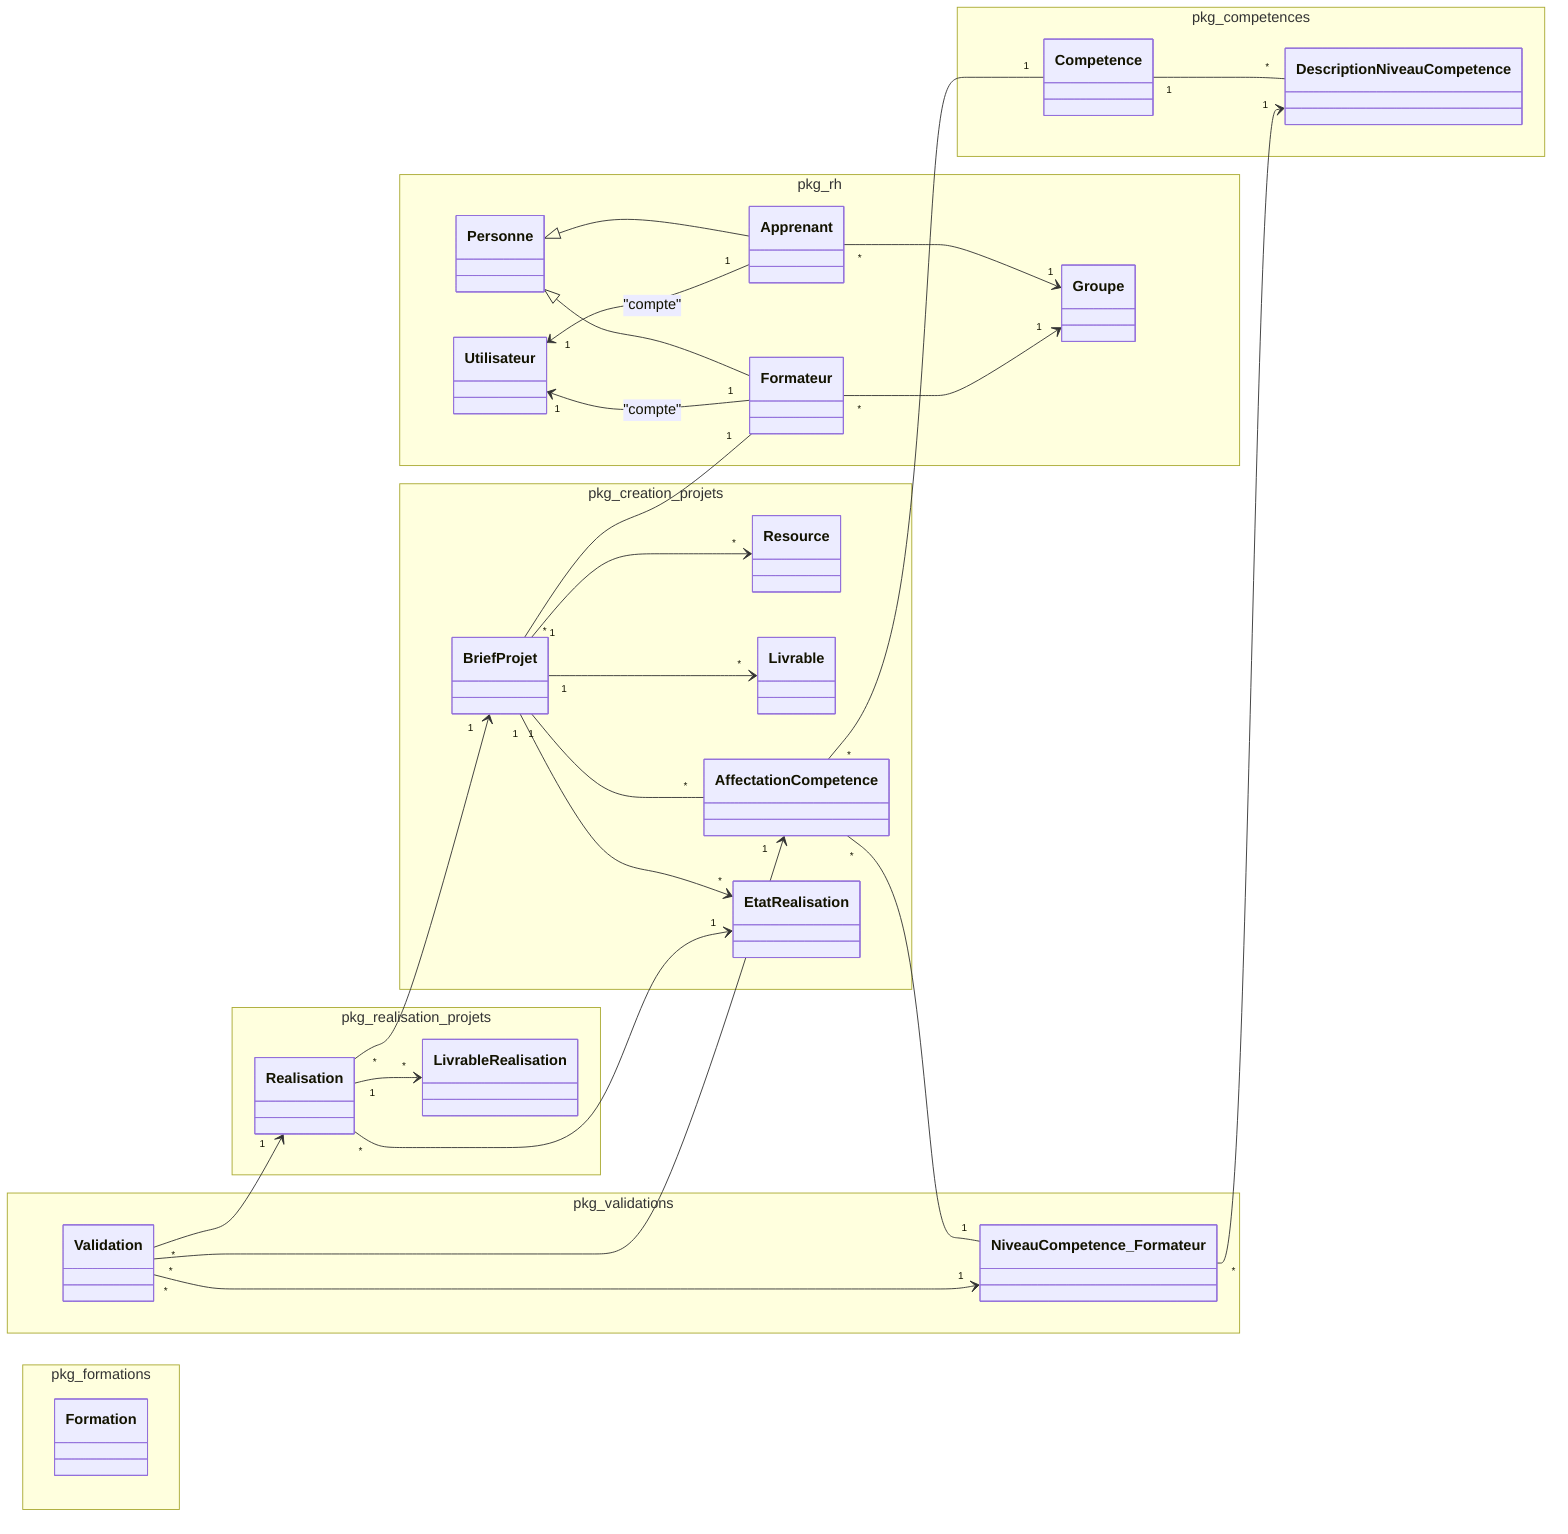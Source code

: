 classDiagram
direction LR


namespace pkg_competences {
  class Competence 
  class DescriptionNiveauCompetence
}
Competence "1" -- "*" DescriptionNiveauCompetence

namespace pkg_rh {
  class Utilisateur 
  class Personne
  class Formateur 
  class Apprenant
  class  Groupe 
}
Personne <|-- Formateur
Personne <|-- Apprenant 
Utilisateur "1" <-- "1" Formateur : "compte"
Utilisateur "1" <-- "1" Apprenant : "compte"
Apprenant  "*" --> "1"  Groupe 
Formateur "*" --> "1" Groupe

namespace pkg_creation_projets {
  class BriefProjet 
  class Resource 
  class Livrable 
  class AffectationCompetence
  class EtatRealisation 
}
BriefProjet "*" -- "1" Formateur
BriefProjet "1" --> "*" Resource
BriefProjet "1" --> "*" Livrable
BriefProjet "1" --> "*" EtatRealisation
BriefProjet "1" -- "*" AffectationCompetence
AffectationCompetence "*" -- "1" Competence
AffectationCompetence "*" -- "1" NiveauCompetence_Formateur


namespace pkg_realisation_projets {
class Realisation 
class LivrableRealisation 
}
Realisation "*" --> "1" EtatRealisation
Realisation "1" --> "*" LivrableRealisation
Realisation "*" --> "1" BriefProjet

namespace pkg_validations {
class Validation 
class NiveauCompetence_Formateur
}
Validation "*" --> "1" NiveauCompetence_Formateur
Validation "*" --> "1" AffectationCompetence
Validation  "*" --> "1" Realisation
NiveauCompetence_Formateur "*" --> "1" DescriptionNiveauCompetence

namespace pkg_formations {
  class Formation
}